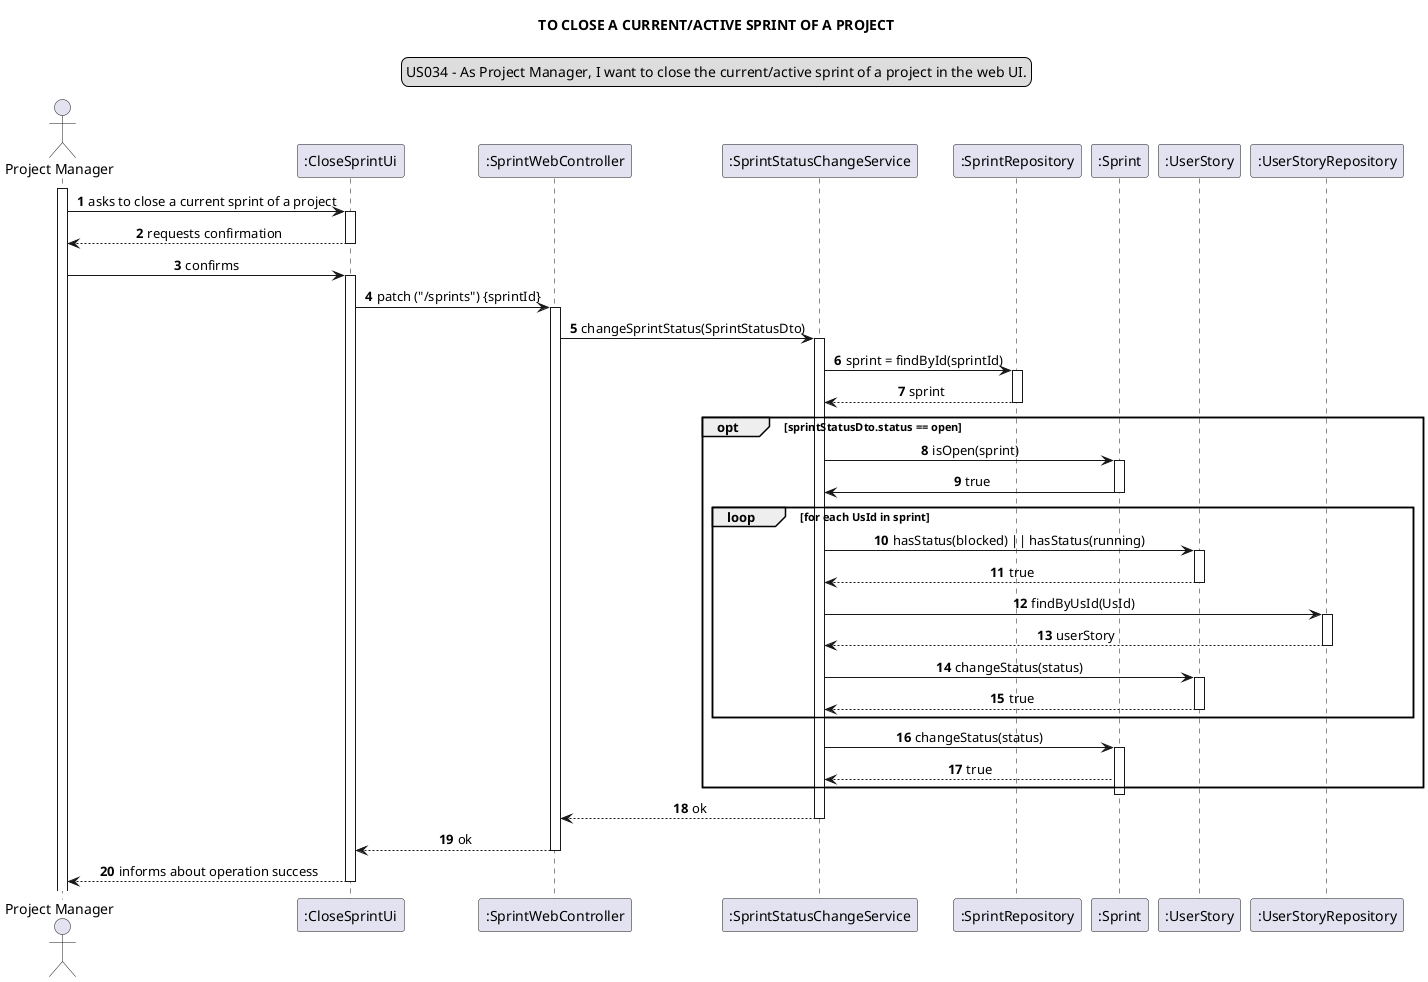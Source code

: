 @startuml
skinparam sequenceMessageAlign center
title TO CLOSE A CURRENT/ACTIVE SPRINT OF A PROJECT
legend top
US034 - As Project Manager, I want to close the current/active sprint of a project in the web UI.
end legend
autonumber

actor "Project Manager"
participant ":CloseSprintUi" as ui
participant ":SprintWebController" as controller
participant ":SprintStatusChangeService" as service
participant ":SprintRepository" as sprintRepo
participant ":Sprint" as sprint
participant ":UserStory" as us
participant ":UserStoryRepository" as usRepo

activate "Project Manager"
"Project Manager" -> ui: asks to close a current sprint of a project
activate ui
ui --> "Project Manager": requests confirmation
deactivate ui
"Project Manager" -> ui: confirms
activate ui
ui -> controller: patch ("/sprints") {sprintId}
activate controller
controller -> service: changeSprintStatus(SprintStatusDto)
activate service
service -> sprintRepo: sprint = findById(sprintId)
activate sprintRepo
sprintRepo --> service: sprint
deactivate sprintRepo
opt sprintStatusDto.status == open

service -> sprint: isOpen(sprint)
activate sprint
sprint -> service: true
deactivate sprint

loop for each UsId in sprint
service -> us: hasStatus(blocked) || hasStatus(running)
activate us
us --> service: true
deactivate us
service -> usRepo: findByUsId(UsId)
activate usRepo
usRepo --> service: userStory
deactivate usRepo
service -> us: changeStatus(status)
activate us
us --> service: true
deactivate us
end loop
service -> sprint: changeStatus(status)
activate sprint
sprint --> service: true
end opt
deactivate sprint
service --> controller: ok
deactivate service
controller --> ui: ok
deactivate controller
ui --> "Project Manager": informs about operation success
deactivate ui

@enduml